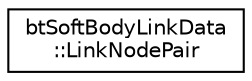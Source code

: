 digraph "Graphical Class Hierarchy"
{
  edge [fontname="Helvetica",fontsize="10",labelfontname="Helvetica",labelfontsize="10"];
  node [fontname="Helvetica",fontsize="10",shape=record];
  rankdir="LR";
  Node1 [label="btSoftBodyLinkData\l::LinkNodePair",height=0.2,width=0.4,color="black", fillcolor="white", style="filled",URL="$classbt_soft_body_link_data_1_1_link_node_pair.html"];
}
